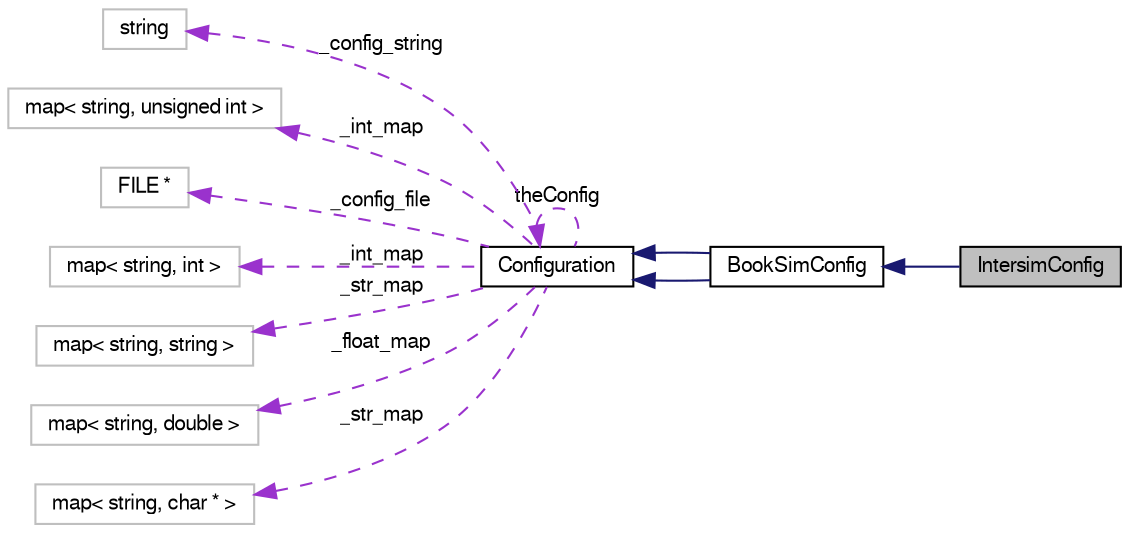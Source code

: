 digraph G
{
  bgcolor="transparent";
  edge [fontname="FreeSans",fontsize="10",labelfontname="FreeSans",labelfontsize="10"];
  node [fontname="FreeSans",fontsize="10",shape=record];
  rankdir=LR;
  Node1 [label="IntersimConfig",height=0.2,width=0.4,color="black", fillcolor="grey75", style="filled" fontcolor="black"];
  Node2 -> Node1 [dir=back,color="midnightblue",fontsize="10",style="solid",fontname="FreeSans"];
  Node2 [label="BookSimConfig",height=0.2,width=0.4,color="black",URL="$classBookSimConfig.html"];
  Node3 -> Node2 [dir=back,color="midnightblue",fontsize="10",style="solid",fontname="FreeSans"];
  Node3 [label="Configuration",height=0.2,width=0.4,color="black",URL="$classConfiguration.html"];
  Node4 -> Node3 [dir=back,color="darkorchid3",fontsize="10",style="dashed",label="_config_string",fontname="FreeSans"];
  Node4 [label="string",height=0.2,width=0.4,color="grey75"];
  Node5 -> Node3 [dir=back,color="darkorchid3",fontsize="10",style="dashed",label="_int_map",fontname="FreeSans"];
  Node5 [label="map\< string, unsigned int \>",height=0.2,width=0.4,color="grey75"];
  Node6 -> Node3 [dir=back,color="darkorchid3",fontsize="10",style="dashed",label="_config_file",fontname="FreeSans"];
  Node6 [label="FILE *",height=0.2,width=0.4,color="grey75"];
  Node7 -> Node3 [dir=back,color="darkorchid3",fontsize="10",style="dashed",label="_int_map",fontname="FreeSans"];
  Node7 [label="map\< string, int \>",height=0.2,width=0.4,color="grey75"];
  Node8 -> Node3 [dir=back,color="darkorchid3",fontsize="10",style="dashed",label="_str_map",fontname="FreeSans"];
  Node8 [label="map\< string, string \>",height=0.2,width=0.4,color="grey75"];
  Node9 -> Node3 [dir=back,color="darkorchid3",fontsize="10",style="dashed",label="_float_map",fontname="FreeSans"];
  Node9 [label="map\< string, double \>",height=0.2,width=0.4,color="grey75"];
  Node3 -> Node3 [dir=back,color="darkorchid3",fontsize="10",style="dashed",label="theConfig",fontname="FreeSans"];
  Node10 -> Node3 [dir=back,color="darkorchid3",fontsize="10",style="dashed",label="_str_map",fontname="FreeSans"];
  Node10 [label="map\< string, char * \>",height=0.2,width=0.4,color="grey75"];
  Node3 -> Node2 [dir=back,color="midnightblue",fontsize="10",style="solid",fontname="FreeSans"];
}
